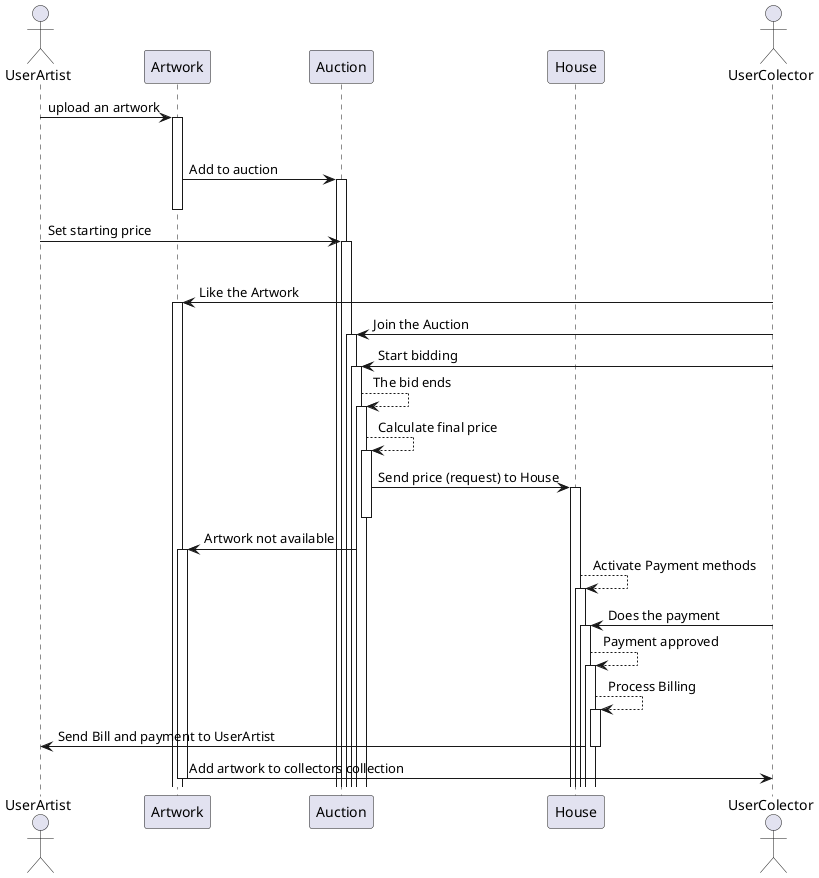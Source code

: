 @startuml Bunchart sequence Diagram

actor UserArtist
participant "Artwork" as A
participant "Auction" as B
participant "House" as C
actor UserColector

UserArtist -> A: upload an artwork
activate A
deactivate UserArtist

A -> B: Add to auction
activate B
deactivate A

UserArtist -> B: Set starting price
activate B
deactivate  UserArtist

UserColector -> A: Like the Artwork
activate A

UserColector -> B: Join the Auction
activate B

UserColector -> B: Start bidding
activate B

B --> B: The bid ends
activate B

B --> B: Calculate final price
activate B

B -> C: Send price (request) to House
activate C
deactivate B

B -> A: Artwork not available
activate A

C --> C: Activate Payment methods
activate C

UserColector -> C: Does the payment
activate C

C --> C: Payment approved
activate C

C --> C : Process Billing
activate C

C -> UserArtist : Send Bill and payment to UserArtist
deactivate C

A -> UserColector: Add artwork to collectors collection
deactivate A

@enduml